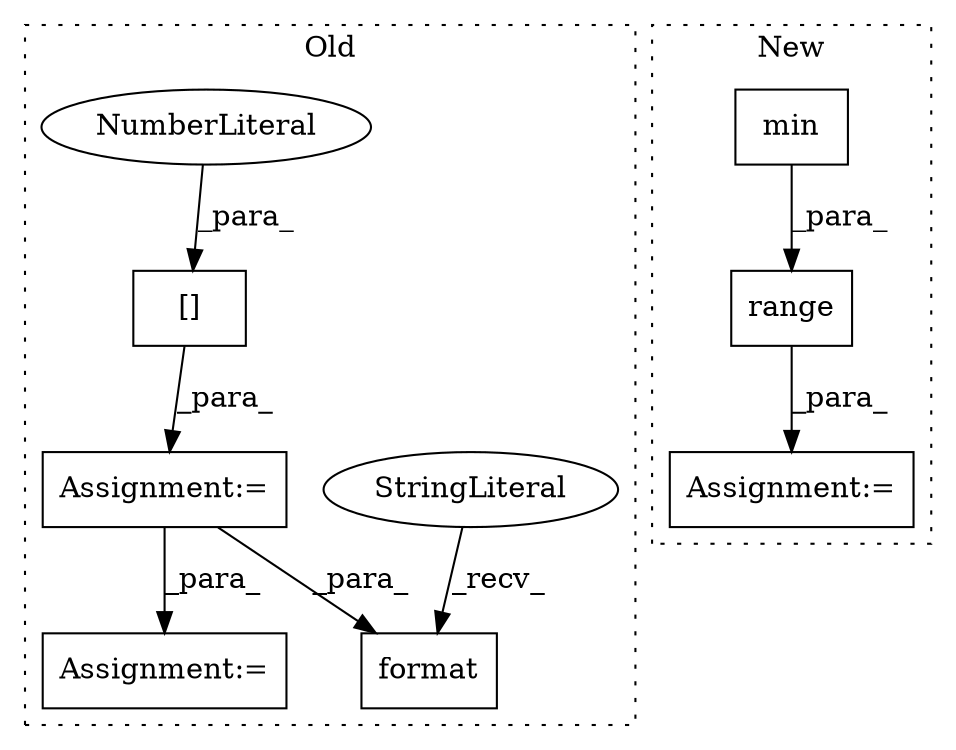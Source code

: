 digraph G {
subgraph cluster0 {
1 [label="format" a="32" s="5619,5646" l="7,1" shape="box"];
3 [label="StringLiteral" a="45" s="5585" l="33" shape="ellipse"];
4 [label="Assignment:=" a="7" s="5439" l="1" shape="box"];
7 [label="[]" a="2" s="5440,5562" l="121,1" shape="box"];
8 [label="NumberLiteral" a="34" s="5561" l="1" shape="ellipse"];
9 [label="Assignment:=" a="7" s="5714" l="1" shape="box"];
label = "Old";
style="dotted";
}
subgraph cluster1 {
2 [label="min" a="32" s="5670,5726" l="4,1" shape="box"];
5 [label="Assignment:=" a="7" s="5654" l="83" shape="box"];
6 [label="range" a="32" s="5662,5727" l="6,1" shape="box"];
label = "New";
style="dotted";
}
2 -> 6 [label="_para_"];
3 -> 1 [label="_recv_"];
4 -> 1 [label="_para_"];
4 -> 9 [label="_para_"];
6 -> 5 [label="_para_"];
7 -> 4 [label="_para_"];
8 -> 7 [label="_para_"];
}